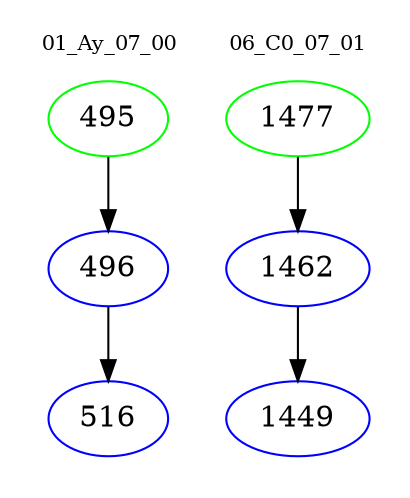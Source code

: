 digraph{
subgraph cluster_0 {
color = white
label = "01_Ay_07_00";
fontsize=10;
T0_495 [label="495", color="green"]
T0_495 -> T0_496 [color="black"]
T0_496 [label="496", color="blue"]
T0_496 -> T0_516 [color="black"]
T0_516 [label="516", color="blue"]
}
subgraph cluster_1 {
color = white
label = "06_C0_07_01";
fontsize=10;
T1_1477 [label="1477", color="green"]
T1_1477 -> T1_1462 [color="black"]
T1_1462 [label="1462", color="blue"]
T1_1462 -> T1_1449 [color="black"]
T1_1449 [label="1449", color="blue"]
}
}

